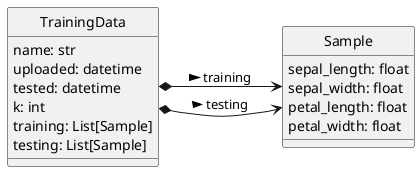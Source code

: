 @startuml
'logical_view_2'
left to right direction
skinparam monochrome true
skinparam handwritten false
skinparam shadowing false
hide class circle

class TrainingData {
    name: str
    uploaded: datetime
    tested: datetime
    k: int
    training: List[Sample]
    testing: List[Sample]
}
class Sample {
    sepal_length: float
    sepal_width: float
    petal_length: float
    petal_width: float
}
TrainingData *--> Sample : training >
TrainingData *--> Sample : testing >
@enduml
